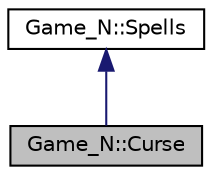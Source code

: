 digraph "Game_N::Curse"
{
 // LATEX_PDF_SIZE
  edge [fontname="Helvetica",fontsize="10",labelfontname="Helvetica",labelfontsize="10"];
  node [fontname="Helvetica",fontsize="10",shape=record];
  Node1 [label="Game_N::Curse",height=0.2,width=0.4,color="black", fillcolor="grey75", style="filled", fontcolor="black",tooltip=" "];
  Node2 -> Node1 [dir="back",color="midnightblue",fontsize="10",style="solid"];
  Node2 [label="Game_N::Spells",height=0.2,width=0.4,color="black", fillcolor="white", style="filled",URL="$classGame__N_1_1Spells.html",tooltip=" "];
}
